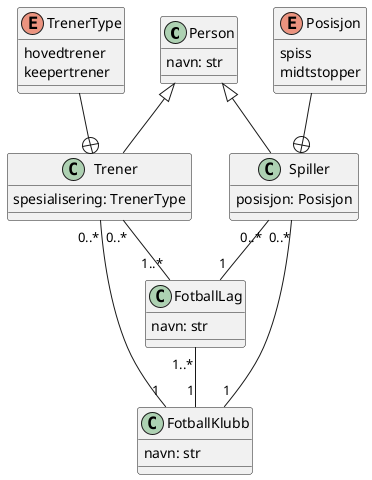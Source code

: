 @startuml Fotballklubbmodell
class Person {
    navn: str
}

class FotballKlubb {
    navn: str
}

class FotballLag {
    navn: str
}

class Trener {
    spesialisering: TrenerType
}

class Spiller {
    posisjon: Posisjon
}

enum Posisjon {
    spiss
    midtstopper
}

enum TrenerType {
    hovedtrener
    keepertrener
}

Person <|-- Spiller
Person <|-- Trener

Spiller "0..*" -- "1" FotballLag
Spiller "0..*" -- "1" FotballKlubb
Trener "0..*" -- "1" FotballKlubb
Trener "0..*" -- "1..*" FotballLag

FotballLag "1..*" -- "1" FotballKlubb

Posisjon --+ Spiller
TrenerType --+ Trener

@enduml